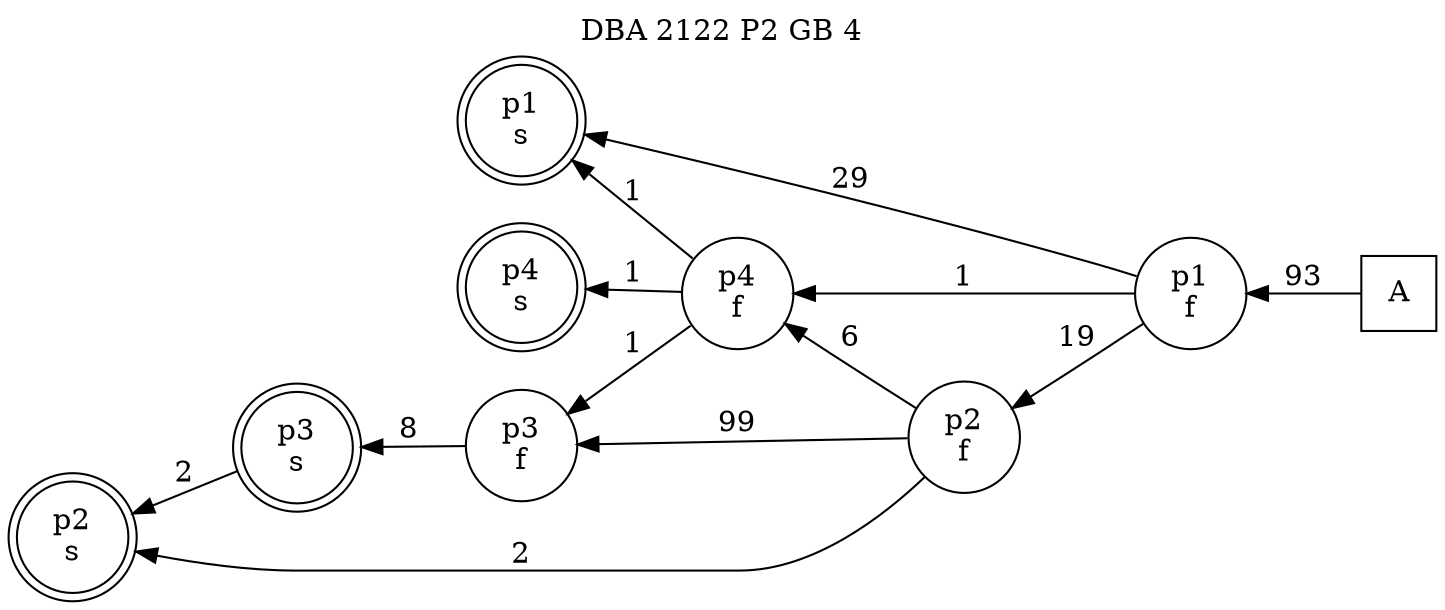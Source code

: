 digraph DBA_2122_P2_GB_4_GOOD {
labelloc="tl"
label= " DBA 2122 P2 GB 4 "
rankdir="RL";
"A" [shape="square" label="A"]
"p1_f" [shape="circle" label="p1
f"]
"p1_s" [shape="doublecircle" label="p1
s"]
"p2_f" [shape="circle" label="p2
f"]
"p3_f" [shape="circle" label="p3
f"]
"p4_f" [shape="circle" label="p4
f"]
"p2_s" [shape="doublecircle" label="p2
s"]
"p3_s" [shape="doublecircle" label="p3
s"]
"p4_s" [shape="doublecircle" label="p4
s"]
"A" -> "p1_f" [ label=93]
"p1_f" -> "p1_s" [ label=29]
"p1_f" -> "p2_f" [ label=19]
"p1_f" -> "p4_f" [ label=1]
"p2_f" -> "p3_f" [ label=99]
"p2_f" -> "p4_f" [ label=6]
"p2_f" -> "p2_s" [ label=2]
"p3_f" -> "p3_s" [ label=8]
"p4_f" -> "p1_s" [ label=1]
"p4_f" -> "p3_f" [ label=1]
"p4_f" -> "p4_s" [ label=1]
"p3_s" -> "p2_s" [ label=2]
}
